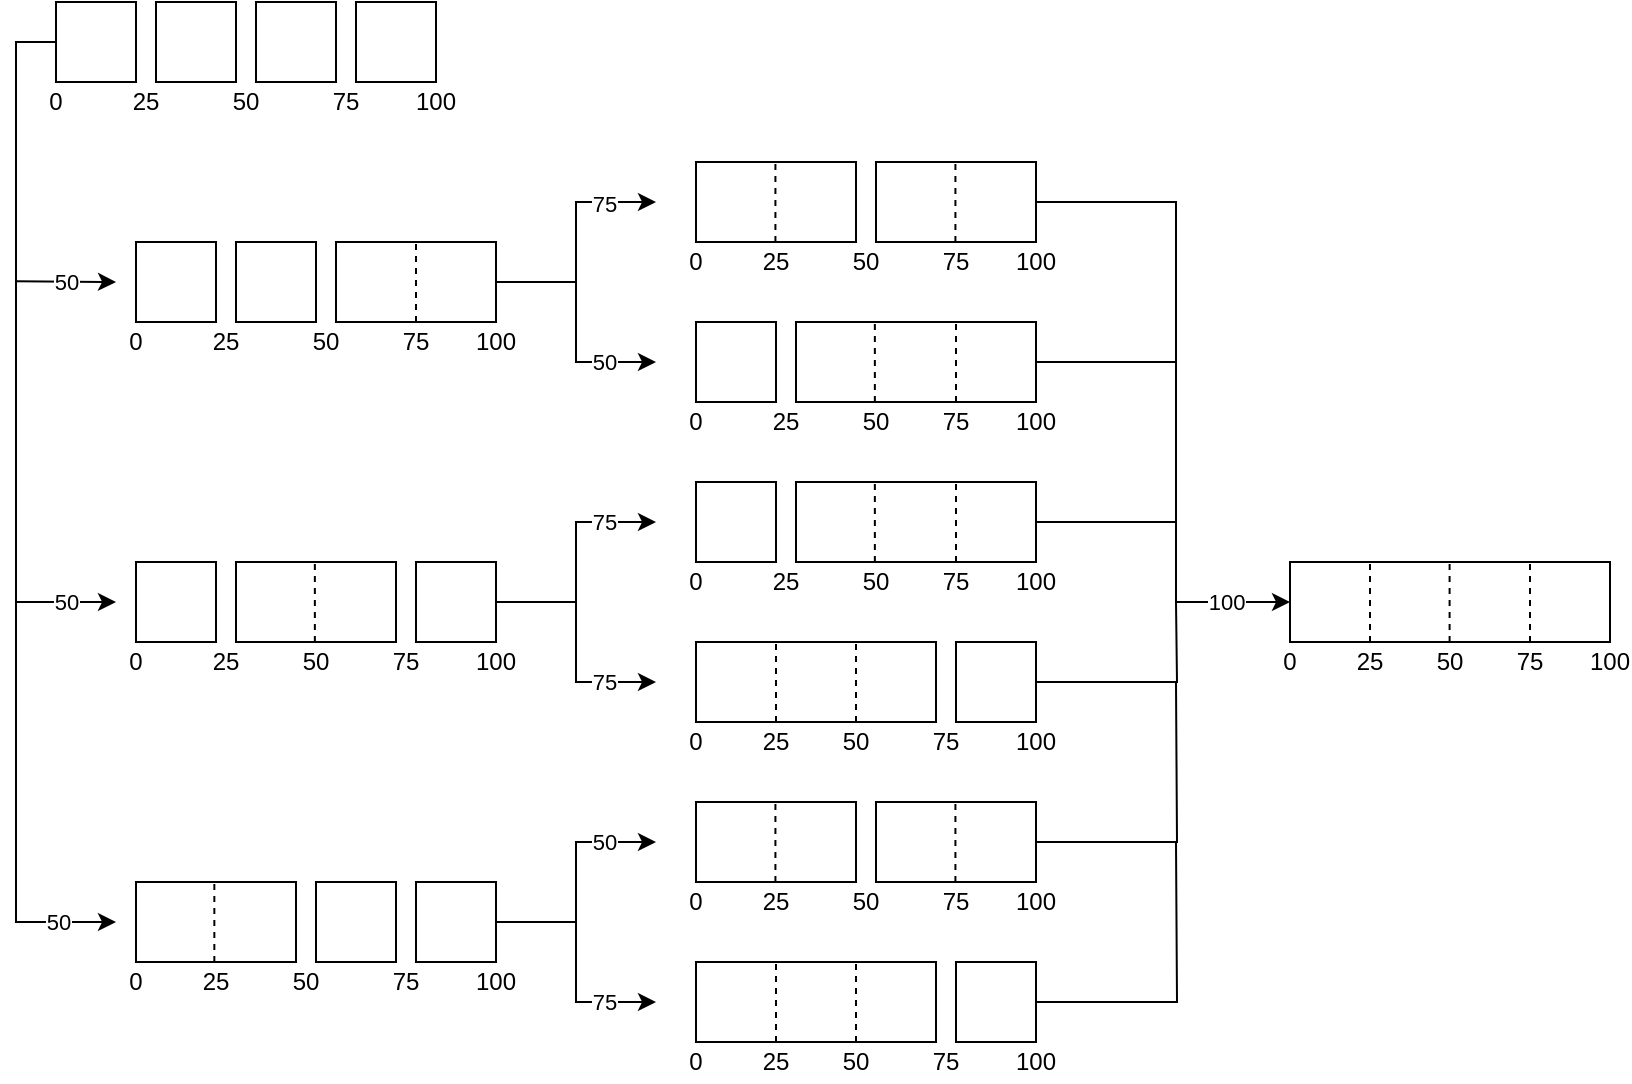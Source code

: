 <mxfile version="22.1.11" type="device">
  <diagram name="페이지-1" id="Ia2RjrC-8GxDR24fsoVm">
    <mxGraphModel dx="1105" dy="678" grid="1" gridSize="10" guides="1" tooltips="1" connect="1" arrows="1" fold="1" page="1" pageScale="1" pageWidth="827" pageHeight="1169" math="0" shadow="0">
      <root>
        <mxCell id="0" />
        <mxCell id="1" parent="0" />
        <mxCell id="JMdHC_H9hg7_npxenP9R-2" style="edgeStyle=orthogonalEdgeStyle;rounded=0;orthogonalLoop=1;jettySize=auto;html=1;" edge="1" parent="1">
          <mxGeometry relative="1" as="geometry">
            <mxPoint x="340" y="140" as="targetPoint" />
            <Array as="points">
              <mxPoint x="300" y="180" />
              <mxPoint x="300" y="140" />
            </Array>
            <mxPoint x="250" y="180" as="sourcePoint" />
          </mxGeometry>
        </mxCell>
        <mxCell id="JMdHC_H9hg7_npxenP9R-177" value="75" style="edgeLabel;html=1;align=center;verticalAlign=middle;resizable=0;points=[];" vertex="1" connectable="0" parent="JMdHC_H9hg7_npxenP9R-2">
          <mxGeometry x="0.6" y="-1" relative="1" as="geometry">
            <mxPoint as="offset" />
          </mxGeometry>
        </mxCell>
        <mxCell id="JMdHC_H9hg7_npxenP9R-3" style="edgeStyle=orthogonalEdgeStyle;rounded=0;orthogonalLoop=1;jettySize=auto;html=1;" edge="1" parent="1">
          <mxGeometry relative="1" as="geometry">
            <mxPoint x="340" y="220" as="targetPoint" />
            <Array as="points">
              <mxPoint x="300" y="180" />
              <mxPoint x="300" y="220" />
            </Array>
            <mxPoint x="250" y="180" as="sourcePoint" />
          </mxGeometry>
        </mxCell>
        <mxCell id="JMdHC_H9hg7_npxenP9R-179" value="50" style="edgeLabel;html=1;align=center;verticalAlign=middle;resizable=0;points=[];" vertex="1" connectable="0" parent="JMdHC_H9hg7_npxenP9R-3">
          <mxGeometry x="0.6" relative="1" as="geometry">
            <mxPoint as="offset" />
          </mxGeometry>
        </mxCell>
        <mxCell id="JMdHC_H9hg7_npxenP9R-44" style="edgeStyle=orthogonalEdgeStyle;rounded=0;orthogonalLoop=1;jettySize=auto;html=1;exitX=1;exitY=0.5;exitDx=0;exitDy=0;entryX=0;entryY=0.5;entryDx=0;entryDy=0;" edge="1" parent="1" source="JMdHC_H9hg7_npxenP9R-28" target="JMdHC_H9hg7_npxenP9R-10">
          <mxGeometry relative="1" as="geometry">
            <mxPoint x="700" y="310" as="targetPoint" />
            <mxPoint x="540" y="140" as="sourcePoint" />
            <Array as="points">
              <mxPoint x="600" y="140" />
              <mxPoint x="600" y="340" />
            </Array>
          </mxGeometry>
        </mxCell>
        <mxCell id="JMdHC_H9hg7_npxenP9R-180" value="100" style="edgeLabel;html=1;align=center;verticalAlign=middle;resizable=0;points=[];" vertex="1" connectable="0" parent="JMdHC_H9hg7_npxenP9R-44">
          <mxGeometry x="0.8" relative="1" as="geometry">
            <mxPoint as="offset" />
          </mxGeometry>
        </mxCell>
        <mxCell id="JMdHC_H9hg7_npxenP9R-118" style="edgeStyle=orthogonalEdgeStyle;rounded=0;orthogonalLoop=1;jettySize=auto;html=1;exitX=1;exitY=0.5;exitDx=0;exitDy=0;" edge="1" parent="1">
          <mxGeometry relative="1" as="geometry">
            <mxPoint x="340" y="300" as="targetPoint" />
            <mxPoint x="250" y="340" as="sourcePoint" />
            <Array as="points">
              <mxPoint x="300" y="340" />
              <mxPoint x="300" y="300" />
            </Array>
          </mxGeometry>
        </mxCell>
        <mxCell id="JMdHC_H9hg7_npxenP9R-188" value="75" style="edgeLabel;html=1;align=center;verticalAlign=middle;resizable=0;points=[];" vertex="1" connectable="0" parent="JMdHC_H9hg7_npxenP9R-118">
          <mxGeometry x="0.6" relative="1" as="geometry">
            <mxPoint as="offset" />
          </mxGeometry>
        </mxCell>
        <mxCell id="JMdHC_H9hg7_npxenP9R-119" style="edgeStyle=orthogonalEdgeStyle;rounded=0;orthogonalLoop=1;jettySize=auto;html=1;" edge="1" parent="1">
          <mxGeometry relative="1" as="geometry">
            <mxPoint x="340" y="380" as="targetPoint" />
            <mxPoint x="250" y="340" as="sourcePoint" />
            <Array as="points">
              <mxPoint x="300" y="340" />
              <mxPoint x="300" y="380" />
            </Array>
          </mxGeometry>
        </mxCell>
        <mxCell id="JMdHC_H9hg7_npxenP9R-189" value="75" style="edgeLabel;html=1;align=center;verticalAlign=middle;resizable=0;points=[];" vertex="1" connectable="0" parent="JMdHC_H9hg7_npxenP9R-119">
          <mxGeometry x="0.6" relative="1" as="geometry">
            <mxPoint as="offset" />
          </mxGeometry>
        </mxCell>
        <mxCell id="JMdHC_H9hg7_npxenP9R-121" style="edgeStyle=orthogonalEdgeStyle;rounded=0;orthogonalLoop=1;jettySize=auto;html=1;" edge="1" parent="1">
          <mxGeometry relative="1" as="geometry">
            <mxPoint x="340" y="540" as="targetPoint" />
            <mxPoint x="250" y="500" as="sourcePoint" />
            <Array as="points">
              <mxPoint x="300" y="500" />
              <mxPoint x="300" y="540" />
            </Array>
          </mxGeometry>
        </mxCell>
        <mxCell id="JMdHC_H9hg7_npxenP9R-191" value="75" style="edgeLabel;html=1;align=center;verticalAlign=middle;resizable=0;points=[];" vertex="1" connectable="0" parent="JMdHC_H9hg7_npxenP9R-121">
          <mxGeometry x="0.6" relative="1" as="geometry">
            <mxPoint as="offset" />
          </mxGeometry>
        </mxCell>
        <mxCell id="JMdHC_H9hg7_npxenP9R-122" style="edgeStyle=orthogonalEdgeStyle;rounded=0;orthogonalLoop=1;jettySize=auto;html=1;exitX=1;exitY=0.5;exitDx=0;exitDy=0;" edge="1" parent="1">
          <mxGeometry relative="1" as="geometry">
            <mxPoint x="340" y="460" as="targetPoint" />
            <mxPoint x="250" y="500" as="sourcePoint" />
            <Array as="points">
              <mxPoint x="300" y="500" />
              <mxPoint x="300" y="460" />
            </Array>
          </mxGeometry>
        </mxCell>
        <mxCell id="JMdHC_H9hg7_npxenP9R-190" value="50" style="edgeLabel;html=1;align=center;verticalAlign=middle;resizable=0;points=[];" vertex="1" connectable="0" parent="JMdHC_H9hg7_npxenP9R-122">
          <mxGeometry x="0.6" relative="1" as="geometry">
            <mxPoint as="offset" />
          </mxGeometry>
        </mxCell>
        <mxCell id="JMdHC_H9hg7_npxenP9R-124" value="50" style="endArrow=classic;html=1;rounded=0;" edge="1" parent="1">
          <mxGeometry width="50" height="50" relative="1" as="geometry">
            <mxPoint x="20" y="340" as="sourcePoint" />
            <mxPoint x="70" y="340" as="targetPoint" />
          </mxGeometry>
        </mxCell>
        <mxCell id="JMdHC_H9hg7_npxenP9R-125" value="50" style="endArrow=classic;html=1;rounded=0;" edge="1" parent="1">
          <mxGeometry width="50" height="50" relative="1" as="geometry">
            <mxPoint x="20" y="179.6" as="sourcePoint" />
            <mxPoint x="70" y="180" as="targetPoint" />
          </mxGeometry>
        </mxCell>
        <mxCell id="JMdHC_H9hg7_npxenP9R-135" value="" style="group" vertex="1" connectable="0" parent="1">
          <mxGeometry x="350" y="200" width="190" height="60" as="geometry" />
        </mxCell>
        <mxCell id="JMdHC_H9hg7_npxenP9R-1" value="" style="rounded=0;whiteSpace=wrap;html=1;" vertex="1" parent="JMdHC_H9hg7_npxenP9R-135">
          <mxGeometry x="10" width="40" height="40" as="geometry" />
        </mxCell>
        <mxCell id="JMdHC_H9hg7_npxenP9R-181" style="edgeStyle=orthogonalEdgeStyle;rounded=0;orthogonalLoop=1;jettySize=auto;html=1;endArrow=none;endFill=0;" edge="1" parent="JMdHC_H9hg7_npxenP9R-135" source="JMdHC_H9hg7_npxenP9R-5">
          <mxGeometry relative="1" as="geometry">
            <mxPoint x="250" y="20" as="targetPoint" />
          </mxGeometry>
        </mxCell>
        <mxCell id="JMdHC_H9hg7_npxenP9R-5" value="" style="rounded=0;whiteSpace=wrap;html=1;" vertex="1" parent="JMdHC_H9hg7_npxenP9R-135">
          <mxGeometry x="60" width="120" height="40" as="geometry" />
        </mxCell>
        <mxCell id="JMdHC_H9hg7_npxenP9R-6" value="0" style="text;html=1;strokeColor=none;fillColor=none;align=center;verticalAlign=middle;whiteSpace=wrap;rounded=0;" vertex="1" parent="JMdHC_H9hg7_npxenP9R-135">
          <mxGeometry y="40" width="20" height="20" as="geometry" />
        </mxCell>
        <mxCell id="JMdHC_H9hg7_npxenP9R-20" value="50" style="text;html=1;strokeColor=none;fillColor=none;align=center;verticalAlign=middle;whiteSpace=wrap;rounded=0;" vertex="1" parent="JMdHC_H9hg7_npxenP9R-135">
          <mxGeometry x="90" y="40" width="20" height="20" as="geometry" />
        </mxCell>
        <mxCell id="JMdHC_H9hg7_npxenP9R-21" value="75" style="text;html=1;strokeColor=none;fillColor=none;align=center;verticalAlign=middle;whiteSpace=wrap;rounded=0;" vertex="1" parent="JMdHC_H9hg7_npxenP9R-135">
          <mxGeometry x="130" y="40" width="20" height="20" as="geometry" />
        </mxCell>
        <mxCell id="JMdHC_H9hg7_npxenP9R-22" value="100" style="text;html=1;strokeColor=none;fillColor=none;align=center;verticalAlign=middle;whiteSpace=wrap;rounded=0;" vertex="1" parent="JMdHC_H9hg7_npxenP9R-135">
          <mxGeometry x="170" y="40" width="20" height="20" as="geometry" />
        </mxCell>
        <mxCell id="JMdHC_H9hg7_npxenP9R-23" value="" style="endArrow=none;dashed=1;html=1;rounded=0;exitX=0.25;exitY=1;exitDx=0;exitDy=0;entryX=0.25;entryY=0;entryDx=0;entryDy=0;" edge="1" parent="JMdHC_H9hg7_npxenP9R-135">
          <mxGeometry width="50" height="50" relative="1" as="geometry">
            <mxPoint x="99.43" y="40" as="sourcePoint" />
            <mxPoint x="99.43" as="targetPoint" />
          </mxGeometry>
        </mxCell>
        <mxCell id="JMdHC_H9hg7_npxenP9R-24" value="" style="endArrow=none;dashed=1;html=1;rounded=0;exitX=0.25;exitY=1;exitDx=0;exitDy=0;entryX=0.25;entryY=0;entryDx=0;entryDy=0;" edge="1" parent="JMdHC_H9hg7_npxenP9R-135">
          <mxGeometry width="50" height="50" relative="1" as="geometry">
            <mxPoint x="140" y="40" as="sourcePoint" />
            <mxPoint x="140" as="targetPoint" />
          </mxGeometry>
        </mxCell>
        <mxCell id="JMdHC_H9hg7_npxenP9R-31" value="25" style="text;html=1;strokeColor=none;fillColor=none;align=center;verticalAlign=middle;whiteSpace=wrap;rounded=0;" vertex="1" parent="JMdHC_H9hg7_npxenP9R-135">
          <mxGeometry x="40" y="40" width="30" height="20" as="geometry" />
        </mxCell>
        <mxCell id="JMdHC_H9hg7_npxenP9R-136" value="" style="group" vertex="1" connectable="0" parent="1">
          <mxGeometry x="350" y="120" width="190" height="60" as="geometry" />
        </mxCell>
        <mxCell id="JMdHC_H9hg7_npxenP9R-19" value="25" style="text;html=1;strokeColor=none;fillColor=none;align=center;verticalAlign=middle;whiteSpace=wrap;rounded=0;" vertex="1" parent="JMdHC_H9hg7_npxenP9R-136">
          <mxGeometry x="40" y="40" width="20" height="20" as="geometry" />
        </mxCell>
        <mxCell id="JMdHC_H9hg7_npxenP9R-25" value="" style="rounded=0;whiteSpace=wrap;html=1;" vertex="1" parent="JMdHC_H9hg7_npxenP9R-136">
          <mxGeometry x="10" width="80" height="40" as="geometry" />
        </mxCell>
        <mxCell id="JMdHC_H9hg7_npxenP9R-26" value="0" style="text;html=1;strokeColor=none;fillColor=none;align=center;verticalAlign=middle;whiteSpace=wrap;rounded=0;" vertex="1" parent="JMdHC_H9hg7_npxenP9R-136">
          <mxGeometry y="40" width="20" height="20" as="geometry" />
        </mxCell>
        <mxCell id="JMdHC_H9hg7_npxenP9R-27" value="50" style="text;html=1;strokeColor=none;fillColor=none;align=center;verticalAlign=middle;whiteSpace=wrap;rounded=0;" vertex="1" parent="JMdHC_H9hg7_npxenP9R-136">
          <mxGeometry x="80" y="40" width="30" height="20" as="geometry" />
        </mxCell>
        <mxCell id="JMdHC_H9hg7_npxenP9R-28" value="" style="rounded=0;whiteSpace=wrap;html=1;" vertex="1" parent="JMdHC_H9hg7_npxenP9R-136">
          <mxGeometry x="100" width="80" height="40" as="geometry" />
        </mxCell>
        <mxCell id="JMdHC_H9hg7_npxenP9R-29" value="75" style="text;html=1;strokeColor=none;fillColor=none;align=center;verticalAlign=middle;whiteSpace=wrap;rounded=0;" vertex="1" parent="JMdHC_H9hg7_npxenP9R-136">
          <mxGeometry x="130" y="40" width="20" height="20" as="geometry" />
        </mxCell>
        <mxCell id="JMdHC_H9hg7_npxenP9R-30" value="100" style="text;html=1;strokeColor=none;fillColor=none;align=center;verticalAlign=middle;whiteSpace=wrap;rounded=0;" vertex="1" parent="JMdHC_H9hg7_npxenP9R-136">
          <mxGeometry x="170" y="40" width="20" height="20" as="geometry" />
        </mxCell>
        <mxCell id="JMdHC_H9hg7_npxenP9R-40" value="" style="endArrow=none;dashed=1;html=1;rounded=0;exitX=0.25;exitY=1;exitDx=0;exitDy=0;entryX=0.25;entryY=0;entryDx=0;entryDy=0;" edge="1" parent="JMdHC_H9hg7_npxenP9R-136">
          <mxGeometry width="50" height="50" relative="1" as="geometry">
            <mxPoint x="49.71" y="40" as="sourcePoint" />
            <mxPoint x="49.71" as="targetPoint" />
          </mxGeometry>
        </mxCell>
        <mxCell id="JMdHC_H9hg7_npxenP9R-41" value="" style="endArrow=none;dashed=1;html=1;rounded=0;exitX=0.25;exitY=1;exitDx=0;exitDy=0;entryX=0.25;entryY=0;entryDx=0;entryDy=0;" edge="1" parent="JMdHC_H9hg7_npxenP9R-136">
          <mxGeometry width="50" height="50" relative="1" as="geometry">
            <mxPoint x="139.71" y="40" as="sourcePoint" />
            <mxPoint x="139.71" as="targetPoint" />
          </mxGeometry>
        </mxCell>
        <mxCell id="JMdHC_H9hg7_npxenP9R-137" value="" style="group" vertex="1" connectable="0" parent="1">
          <mxGeometry x="350" y="520" width="190" height="60" as="geometry" />
        </mxCell>
        <mxCell id="JMdHC_H9hg7_npxenP9R-32" value="" style="rounded=0;whiteSpace=wrap;html=1;" vertex="1" parent="JMdHC_H9hg7_npxenP9R-137">
          <mxGeometry x="10" width="120" height="40" as="geometry" />
        </mxCell>
        <mxCell id="JMdHC_H9hg7_npxenP9R-185" style="edgeStyle=orthogonalEdgeStyle;rounded=0;orthogonalLoop=1;jettySize=auto;html=1;endArrow=none;endFill=0;" edge="1" parent="JMdHC_H9hg7_npxenP9R-137" source="JMdHC_H9hg7_npxenP9R-33">
          <mxGeometry relative="1" as="geometry">
            <mxPoint x="250" y="-60" as="targetPoint" />
          </mxGeometry>
        </mxCell>
        <mxCell id="JMdHC_H9hg7_npxenP9R-33" value="" style="rounded=0;whiteSpace=wrap;html=1;" vertex="1" parent="JMdHC_H9hg7_npxenP9R-137">
          <mxGeometry x="140" width="40" height="40" as="geometry" />
        </mxCell>
        <mxCell id="JMdHC_H9hg7_npxenP9R-34" value="0" style="text;html=1;strokeColor=none;fillColor=none;align=center;verticalAlign=middle;whiteSpace=wrap;rounded=0;" vertex="1" parent="JMdHC_H9hg7_npxenP9R-137">
          <mxGeometry y="40" width="20" height="20" as="geometry" />
        </mxCell>
        <mxCell id="JMdHC_H9hg7_npxenP9R-35" value="50" style="text;html=1;strokeColor=none;fillColor=none;align=center;verticalAlign=middle;whiteSpace=wrap;rounded=0;" vertex="1" parent="JMdHC_H9hg7_npxenP9R-137">
          <mxGeometry x="80" y="40" width="20" height="20" as="geometry" />
        </mxCell>
        <mxCell id="JMdHC_H9hg7_npxenP9R-36" value="75" style="text;html=1;strokeColor=none;fillColor=none;align=center;verticalAlign=middle;whiteSpace=wrap;rounded=0;" vertex="1" parent="JMdHC_H9hg7_npxenP9R-137">
          <mxGeometry x="120" y="40" width="30" height="20" as="geometry" />
        </mxCell>
        <mxCell id="JMdHC_H9hg7_npxenP9R-37" value="100" style="text;html=1;strokeColor=none;fillColor=none;align=center;verticalAlign=middle;whiteSpace=wrap;rounded=0;" vertex="1" parent="JMdHC_H9hg7_npxenP9R-137">
          <mxGeometry x="170" y="40" width="20" height="20" as="geometry" />
        </mxCell>
        <mxCell id="JMdHC_H9hg7_npxenP9R-38" value="" style="endArrow=none;dashed=1;html=1;rounded=0;exitX=0.25;exitY=1;exitDx=0;exitDy=0;entryX=0.25;entryY=0;entryDx=0;entryDy=0;" edge="1" parent="JMdHC_H9hg7_npxenP9R-137">
          <mxGeometry width="50" height="50" relative="1" as="geometry">
            <mxPoint x="50" y="40" as="sourcePoint" />
            <mxPoint x="50" as="targetPoint" />
          </mxGeometry>
        </mxCell>
        <mxCell id="JMdHC_H9hg7_npxenP9R-39" value="25" style="text;html=1;strokeColor=none;fillColor=none;align=center;verticalAlign=middle;whiteSpace=wrap;rounded=0;" vertex="1" parent="JMdHC_H9hg7_npxenP9R-137">
          <mxGeometry x="40" y="40" width="20" height="20" as="geometry" />
        </mxCell>
        <mxCell id="JMdHC_H9hg7_npxenP9R-42" value="" style="endArrow=none;dashed=1;html=1;rounded=0;exitX=0.25;exitY=1;exitDx=0;exitDy=0;entryX=0.25;entryY=0;entryDx=0;entryDy=0;" edge="1" parent="JMdHC_H9hg7_npxenP9R-137">
          <mxGeometry width="50" height="50" relative="1" as="geometry">
            <mxPoint x="90" y="40" as="sourcePoint" />
            <mxPoint x="90" as="targetPoint" />
          </mxGeometry>
        </mxCell>
        <mxCell id="JMdHC_H9hg7_npxenP9R-138" value="" style="group" vertex="1" connectable="0" parent="1">
          <mxGeometry x="30" y="40" width="210" height="60" as="geometry" />
        </mxCell>
        <mxCell id="JMdHC_H9hg7_npxenP9R-126" value="" style="rounded=0;whiteSpace=wrap;html=1;" vertex="1" parent="JMdHC_H9hg7_npxenP9R-138">
          <mxGeometry x="10" width="40" height="40" as="geometry" />
        </mxCell>
        <mxCell id="JMdHC_H9hg7_npxenP9R-127" value="" style="rounded=0;whiteSpace=wrap;html=1;" vertex="1" parent="JMdHC_H9hg7_npxenP9R-138">
          <mxGeometry x="60" width="40" height="40" as="geometry" />
        </mxCell>
        <mxCell id="JMdHC_H9hg7_npxenP9R-128" value="" style="rounded=0;whiteSpace=wrap;html=1;" vertex="1" parent="JMdHC_H9hg7_npxenP9R-138">
          <mxGeometry x="160" width="40" height="40" as="geometry" />
        </mxCell>
        <mxCell id="JMdHC_H9hg7_npxenP9R-129" value="" style="rounded=0;whiteSpace=wrap;html=1;" vertex="1" parent="JMdHC_H9hg7_npxenP9R-138">
          <mxGeometry x="110" width="40" height="40" as="geometry" />
        </mxCell>
        <mxCell id="JMdHC_H9hg7_npxenP9R-130" value="0" style="text;html=1;strokeColor=none;fillColor=none;align=center;verticalAlign=middle;whiteSpace=wrap;rounded=0;" vertex="1" parent="JMdHC_H9hg7_npxenP9R-138">
          <mxGeometry y="40" width="20" height="20" as="geometry" />
        </mxCell>
        <mxCell id="JMdHC_H9hg7_npxenP9R-131" value="100" style="text;html=1;strokeColor=none;fillColor=none;align=center;verticalAlign=middle;whiteSpace=wrap;rounded=0;" vertex="1" parent="JMdHC_H9hg7_npxenP9R-138">
          <mxGeometry x="190" y="40" width="20" height="20" as="geometry" />
        </mxCell>
        <mxCell id="JMdHC_H9hg7_npxenP9R-132" value="75" style="text;html=1;strokeColor=none;fillColor=none;align=center;verticalAlign=middle;whiteSpace=wrap;rounded=0;" vertex="1" parent="JMdHC_H9hg7_npxenP9R-138">
          <mxGeometry x="140" y="40" width="30" height="20" as="geometry" />
        </mxCell>
        <mxCell id="JMdHC_H9hg7_npxenP9R-133" value="25" style="text;html=1;strokeColor=none;fillColor=none;align=center;verticalAlign=middle;whiteSpace=wrap;rounded=0;" vertex="1" parent="JMdHC_H9hg7_npxenP9R-138">
          <mxGeometry x="40" y="40" width="30" height="20" as="geometry" />
        </mxCell>
        <mxCell id="JMdHC_H9hg7_npxenP9R-134" value="50" style="text;html=1;strokeColor=none;fillColor=none;align=center;verticalAlign=middle;whiteSpace=wrap;rounded=0;" vertex="1" parent="JMdHC_H9hg7_npxenP9R-138">
          <mxGeometry x="90" y="40" width="30" height="20" as="geometry" />
        </mxCell>
        <mxCell id="JMdHC_H9hg7_npxenP9R-8" style="edgeStyle=orthogonalEdgeStyle;rounded=0;orthogonalLoop=1;jettySize=auto;html=1;exitX=0;exitY=0.5;exitDx=0;exitDy=0;" edge="1" parent="1" source="JMdHC_H9hg7_npxenP9R-126">
          <mxGeometry relative="1" as="geometry">
            <mxPoint x="70" y="500" as="targetPoint" />
            <Array as="points">
              <mxPoint x="20" y="60" />
              <mxPoint x="20" y="500" />
            </Array>
            <mxPoint x="10" y="30" as="sourcePoint" />
          </mxGeometry>
        </mxCell>
        <mxCell id="JMdHC_H9hg7_npxenP9R-9" value="50" style="edgeLabel;html=1;align=center;verticalAlign=middle;resizable=0;points=[];" vertex="1" connectable="0" parent="JMdHC_H9hg7_npxenP9R-8">
          <mxGeometry x="0.884" relative="1" as="geometry">
            <mxPoint as="offset" />
          </mxGeometry>
        </mxCell>
        <mxCell id="JMdHC_H9hg7_npxenP9R-139" value="" style="group" vertex="1" connectable="0" parent="1">
          <mxGeometry x="647" y="320" width="180" height="60" as="geometry" />
        </mxCell>
        <mxCell id="JMdHC_H9hg7_npxenP9R-10" value="" style="rounded=0;whiteSpace=wrap;html=1;container=0;" vertex="1" parent="JMdHC_H9hg7_npxenP9R-139">
          <mxGeometry x="10" width="160" height="40" as="geometry" />
        </mxCell>
        <mxCell id="JMdHC_H9hg7_npxenP9R-12" value="" style="endArrow=none;dashed=1;html=1;rounded=0;entryX=0.25;entryY=0;entryDx=0;entryDy=0;exitX=0.25;exitY=1;exitDx=0;exitDy=0;" edge="1" parent="JMdHC_H9hg7_npxenP9R-139">
          <mxGeometry width="50" height="50" relative="1" as="geometry">
            <mxPoint x="89.8" y="40" as="sourcePoint" />
            <mxPoint x="89.8" as="targetPoint" />
          </mxGeometry>
        </mxCell>
        <mxCell id="JMdHC_H9hg7_npxenP9R-13" value="" style="endArrow=none;dashed=1;html=1;rounded=0;entryX=0.25;entryY=0;entryDx=0;entryDy=0;exitX=0.25;exitY=1;exitDx=0;exitDy=0;" edge="1" parent="JMdHC_H9hg7_npxenP9R-139">
          <mxGeometry width="50" height="50" relative="1" as="geometry">
            <mxPoint x="130" y="40" as="sourcePoint" />
            <mxPoint x="130" as="targetPoint" />
          </mxGeometry>
        </mxCell>
        <mxCell id="JMdHC_H9hg7_npxenP9R-14" value="0" style="text;html=1;strokeColor=none;fillColor=none;align=center;verticalAlign=middle;whiteSpace=wrap;rounded=0;container=0;" vertex="1" parent="JMdHC_H9hg7_npxenP9R-139">
          <mxGeometry y="40" width="20" height="20" as="geometry" />
        </mxCell>
        <mxCell id="JMdHC_H9hg7_npxenP9R-15" value="25" style="text;html=1;strokeColor=none;fillColor=none;align=center;verticalAlign=middle;whiteSpace=wrap;rounded=0;container=0;" vertex="1" parent="JMdHC_H9hg7_npxenP9R-139">
          <mxGeometry x="40" y="40" width="20" height="20" as="geometry" />
        </mxCell>
        <mxCell id="JMdHC_H9hg7_npxenP9R-16" value="50" style="text;html=1;strokeColor=none;fillColor=none;align=center;verticalAlign=middle;whiteSpace=wrap;rounded=0;container=0;" vertex="1" parent="JMdHC_H9hg7_npxenP9R-139">
          <mxGeometry x="80" y="40" width="20" height="20" as="geometry" />
        </mxCell>
        <mxCell id="JMdHC_H9hg7_npxenP9R-17" value="75" style="text;html=1;strokeColor=none;fillColor=none;align=center;verticalAlign=middle;whiteSpace=wrap;rounded=0;container=0;" vertex="1" parent="JMdHC_H9hg7_npxenP9R-139">
          <mxGeometry x="120" y="40" width="20" height="20" as="geometry" />
        </mxCell>
        <mxCell id="JMdHC_H9hg7_npxenP9R-18" value="100" style="text;html=1;strokeColor=none;fillColor=none;align=center;verticalAlign=middle;whiteSpace=wrap;rounded=0;container=0;" vertex="1" parent="JMdHC_H9hg7_npxenP9R-139">
          <mxGeometry x="160" y="40" width="20" height="20" as="geometry" />
        </mxCell>
        <mxCell id="JMdHC_H9hg7_npxenP9R-11" value="" style="endArrow=none;dashed=1;html=1;rounded=0;entryX=0.25;entryY=0;entryDx=0;entryDy=0;exitX=0.25;exitY=1;exitDx=0;exitDy=0;" edge="1" parent="JMdHC_H9hg7_npxenP9R-139" source="JMdHC_H9hg7_npxenP9R-10" target="JMdHC_H9hg7_npxenP9R-10">
          <mxGeometry width="50" height="50" relative="1" as="geometry">
            <mxPoint x="360" y="230" as="sourcePoint" />
            <mxPoint x="410" y="180" as="targetPoint" />
          </mxGeometry>
        </mxCell>
        <mxCell id="JMdHC_H9hg7_npxenP9R-141" value="" style="group" vertex="1" connectable="0" parent="1">
          <mxGeometry x="70" y="160" width="200" height="60" as="geometry" />
        </mxCell>
        <mxCell id="JMdHC_H9hg7_npxenP9R-43" value="" style="rounded=0;whiteSpace=wrap;html=1;" vertex="1" parent="JMdHC_H9hg7_npxenP9R-141">
          <mxGeometry x="10" width="40" height="40" as="geometry" />
        </mxCell>
        <mxCell id="JMdHC_H9hg7_npxenP9R-46" value="" style="rounded=0;whiteSpace=wrap;html=1;" vertex="1" parent="JMdHC_H9hg7_npxenP9R-141">
          <mxGeometry x="110" width="80" height="40" as="geometry" />
        </mxCell>
        <mxCell id="JMdHC_H9hg7_npxenP9R-47" value="0" style="text;html=1;strokeColor=none;fillColor=none;align=center;verticalAlign=middle;whiteSpace=wrap;rounded=0;" vertex="1" parent="JMdHC_H9hg7_npxenP9R-141">
          <mxGeometry y="40" width="20" height="20" as="geometry" />
        </mxCell>
        <mxCell id="JMdHC_H9hg7_npxenP9R-48" value="50" style="text;html=1;strokeColor=none;fillColor=none;align=center;verticalAlign=middle;whiteSpace=wrap;rounded=0;" vertex="1" parent="JMdHC_H9hg7_npxenP9R-141">
          <mxGeometry x="90" y="40" width="30" height="20" as="geometry" />
        </mxCell>
        <mxCell id="JMdHC_H9hg7_npxenP9R-49" value="75" style="text;html=1;strokeColor=none;fillColor=none;align=center;verticalAlign=middle;whiteSpace=wrap;rounded=0;" vertex="1" parent="JMdHC_H9hg7_npxenP9R-141">
          <mxGeometry x="140" y="40" width="20" height="20" as="geometry" />
        </mxCell>
        <mxCell id="JMdHC_H9hg7_npxenP9R-50" value="100" style="text;html=1;strokeColor=none;fillColor=none;align=center;verticalAlign=middle;whiteSpace=wrap;rounded=0;" vertex="1" parent="JMdHC_H9hg7_npxenP9R-141">
          <mxGeometry x="180" y="40" width="20" height="20" as="geometry" />
        </mxCell>
        <mxCell id="JMdHC_H9hg7_npxenP9R-51" value="" style="endArrow=none;dashed=1;html=1;rounded=0;exitX=0.25;exitY=1;exitDx=0;exitDy=0;entryX=0.25;entryY=0;entryDx=0;entryDy=0;" edge="1" parent="JMdHC_H9hg7_npxenP9R-141">
          <mxGeometry width="50" height="50" relative="1" as="geometry">
            <mxPoint x="150" y="40" as="sourcePoint" />
            <mxPoint x="150" as="targetPoint" />
          </mxGeometry>
        </mxCell>
        <mxCell id="JMdHC_H9hg7_npxenP9R-52" value="25" style="text;html=1;strokeColor=none;fillColor=none;align=center;verticalAlign=middle;whiteSpace=wrap;rounded=0;" vertex="1" parent="JMdHC_H9hg7_npxenP9R-141">
          <mxGeometry x="40" y="40" width="30" height="20" as="geometry" />
        </mxCell>
        <mxCell id="JMdHC_H9hg7_npxenP9R-61" value="" style="rounded=0;whiteSpace=wrap;html=1;" vertex="1" parent="JMdHC_H9hg7_npxenP9R-141">
          <mxGeometry x="60" width="40" height="40" as="geometry" />
        </mxCell>
        <mxCell id="JMdHC_H9hg7_npxenP9R-142" value="" style="group" vertex="1" connectable="0" parent="1">
          <mxGeometry x="70" y="320" width="200" height="60" as="geometry" />
        </mxCell>
        <mxCell id="JMdHC_H9hg7_npxenP9R-53" value="" style="rounded=0;whiteSpace=wrap;html=1;" vertex="1" parent="JMdHC_H9hg7_npxenP9R-142">
          <mxGeometry x="10" width="40" height="40" as="geometry" />
        </mxCell>
        <mxCell id="JMdHC_H9hg7_npxenP9R-54" value="" style="rounded=0;whiteSpace=wrap;html=1;" vertex="1" parent="JMdHC_H9hg7_npxenP9R-142">
          <mxGeometry x="60" width="80" height="40" as="geometry" />
        </mxCell>
        <mxCell id="JMdHC_H9hg7_npxenP9R-55" value="0" style="text;html=1;strokeColor=none;fillColor=none;align=center;verticalAlign=middle;whiteSpace=wrap;rounded=0;" vertex="1" parent="JMdHC_H9hg7_npxenP9R-142">
          <mxGeometry y="40" width="20" height="20" as="geometry" />
        </mxCell>
        <mxCell id="JMdHC_H9hg7_npxenP9R-56" value="50" style="text;html=1;strokeColor=none;fillColor=none;align=center;verticalAlign=middle;whiteSpace=wrap;rounded=0;" vertex="1" parent="JMdHC_H9hg7_npxenP9R-142">
          <mxGeometry x="90" y="40" width="20" height="20" as="geometry" />
        </mxCell>
        <mxCell id="JMdHC_H9hg7_npxenP9R-57" value="75" style="text;html=1;strokeColor=none;fillColor=none;align=center;verticalAlign=middle;whiteSpace=wrap;rounded=0;" vertex="1" parent="JMdHC_H9hg7_npxenP9R-142">
          <mxGeometry x="130" y="40" width="30" height="20" as="geometry" />
        </mxCell>
        <mxCell id="JMdHC_H9hg7_npxenP9R-58" value="100" style="text;html=1;strokeColor=none;fillColor=none;align=center;verticalAlign=middle;whiteSpace=wrap;rounded=0;" vertex="1" parent="JMdHC_H9hg7_npxenP9R-142">
          <mxGeometry x="180" y="40" width="20" height="20" as="geometry" />
        </mxCell>
        <mxCell id="JMdHC_H9hg7_npxenP9R-59" value="" style="endArrow=none;dashed=1;html=1;rounded=0;exitX=0.25;exitY=1;exitDx=0;exitDy=0;entryX=0.25;entryY=0;entryDx=0;entryDy=0;" edge="1" parent="JMdHC_H9hg7_npxenP9R-142">
          <mxGeometry width="50" height="50" relative="1" as="geometry">
            <mxPoint x="99.43" y="40" as="sourcePoint" />
            <mxPoint x="99.43" as="targetPoint" />
          </mxGeometry>
        </mxCell>
        <mxCell id="JMdHC_H9hg7_npxenP9R-60" value="25" style="text;html=1;strokeColor=none;fillColor=none;align=center;verticalAlign=middle;whiteSpace=wrap;rounded=0;" vertex="1" parent="JMdHC_H9hg7_npxenP9R-142">
          <mxGeometry x="40" y="40" width="30" height="20" as="geometry" />
        </mxCell>
        <mxCell id="JMdHC_H9hg7_npxenP9R-64" value="" style="rounded=0;whiteSpace=wrap;html=1;" vertex="1" parent="JMdHC_H9hg7_npxenP9R-142">
          <mxGeometry x="150" width="40" height="40" as="geometry" />
        </mxCell>
        <mxCell id="JMdHC_H9hg7_npxenP9R-144" value="" style="group" vertex="1" connectable="0" parent="1">
          <mxGeometry x="70" y="480" width="200" height="60" as="geometry" />
        </mxCell>
        <mxCell id="JMdHC_H9hg7_npxenP9R-76" value="" style="rounded=0;whiteSpace=wrap;html=1;" vertex="1" parent="JMdHC_H9hg7_npxenP9R-144">
          <mxGeometry x="100" width="40" height="40" as="geometry" />
        </mxCell>
        <mxCell id="JMdHC_H9hg7_npxenP9R-77" value="" style="rounded=0;whiteSpace=wrap;html=1;" vertex="1" parent="JMdHC_H9hg7_npxenP9R-144">
          <mxGeometry x="10" width="80" height="40" as="geometry" />
        </mxCell>
        <mxCell id="JMdHC_H9hg7_npxenP9R-78" value="0" style="text;html=1;strokeColor=none;fillColor=none;align=center;verticalAlign=middle;whiteSpace=wrap;rounded=0;" vertex="1" parent="JMdHC_H9hg7_npxenP9R-144">
          <mxGeometry y="40" width="20" height="20" as="geometry" />
        </mxCell>
        <mxCell id="JMdHC_H9hg7_npxenP9R-79" value="50" style="text;html=1;strokeColor=none;fillColor=none;align=center;verticalAlign=middle;whiteSpace=wrap;rounded=0;" vertex="1" parent="JMdHC_H9hg7_npxenP9R-144">
          <mxGeometry x="80" y="40" width="30" height="20" as="geometry" />
        </mxCell>
        <mxCell id="JMdHC_H9hg7_npxenP9R-80" value="75" style="text;html=1;strokeColor=none;fillColor=none;align=center;verticalAlign=middle;whiteSpace=wrap;rounded=0;" vertex="1" parent="JMdHC_H9hg7_npxenP9R-144">
          <mxGeometry x="130" y="40" width="30" height="20" as="geometry" />
        </mxCell>
        <mxCell id="JMdHC_H9hg7_npxenP9R-81" value="100" style="text;html=1;strokeColor=none;fillColor=none;align=center;verticalAlign=middle;whiteSpace=wrap;rounded=0;" vertex="1" parent="JMdHC_H9hg7_npxenP9R-144">
          <mxGeometry x="180" y="40" width="20" height="20" as="geometry" />
        </mxCell>
        <mxCell id="JMdHC_H9hg7_npxenP9R-82" value="" style="endArrow=none;dashed=1;html=1;rounded=0;exitX=0.25;exitY=1;exitDx=0;exitDy=0;entryX=0.25;entryY=0;entryDx=0;entryDy=0;" edge="1" parent="JMdHC_H9hg7_npxenP9R-144">
          <mxGeometry width="50" height="50" relative="1" as="geometry">
            <mxPoint x="49.17" y="40" as="sourcePoint" />
            <mxPoint x="49.17" as="targetPoint" />
          </mxGeometry>
        </mxCell>
        <mxCell id="JMdHC_H9hg7_npxenP9R-83" value="25" style="text;html=1;strokeColor=none;fillColor=none;align=center;verticalAlign=middle;whiteSpace=wrap;rounded=0;" vertex="1" parent="JMdHC_H9hg7_npxenP9R-144">
          <mxGeometry x="40" y="40" width="20" height="20" as="geometry" />
        </mxCell>
        <mxCell id="JMdHC_H9hg7_npxenP9R-86" value="" style="rounded=0;whiteSpace=wrap;html=1;" vertex="1" parent="JMdHC_H9hg7_npxenP9R-144">
          <mxGeometry x="150" width="40" height="40" as="geometry" />
        </mxCell>
        <mxCell id="JMdHC_H9hg7_npxenP9R-147" value="" style="group" vertex="1" connectable="0" parent="1">
          <mxGeometry x="350" y="440" width="190" height="60" as="geometry" />
        </mxCell>
        <mxCell id="JMdHC_H9hg7_npxenP9R-148" value="25" style="text;html=1;strokeColor=none;fillColor=none;align=center;verticalAlign=middle;whiteSpace=wrap;rounded=0;" vertex="1" parent="JMdHC_H9hg7_npxenP9R-147">
          <mxGeometry x="40" y="40" width="20" height="20" as="geometry" />
        </mxCell>
        <mxCell id="JMdHC_H9hg7_npxenP9R-149" value="" style="rounded=0;whiteSpace=wrap;html=1;" vertex="1" parent="JMdHC_H9hg7_npxenP9R-147">
          <mxGeometry x="10" width="80" height="40" as="geometry" />
        </mxCell>
        <mxCell id="JMdHC_H9hg7_npxenP9R-150" value="0" style="text;html=1;strokeColor=none;fillColor=none;align=center;verticalAlign=middle;whiteSpace=wrap;rounded=0;" vertex="1" parent="JMdHC_H9hg7_npxenP9R-147">
          <mxGeometry y="40" width="20" height="20" as="geometry" />
        </mxCell>
        <mxCell id="JMdHC_H9hg7_npxenP9R-151" value="50" style="text;html=1;strokeColor=none;fillColor=none;align=center;verticalAlign=middle;whiteSpace=wrap;rounded=0;" vertex="1" parent="JMdHC_H9hg7_npxenP9R-147">
          <mxGeometry x="80" y="40" width="30" height="20" as="geometry" />
        </mxCell>
        <mxCell id="JMdHC_H9hg7_npxenP9R-184" style="edgeStyle=orthogonalEdgeStyle;rounded=0;orthogonalLoop=1;jettySize=auto;html=1;endArrow=none;endFill=0;" edge="1" parent="JMdHC_H9hg7_npxenP9R-147" source="JMdHC_H9hg7_npxenP9R-152">
          <mxGeometry relative="1" as="geometry">
            <mxPoint x="250" y="-60" as="targetPoint" />
          </mxGeometry>
        </mxCell>
        <mxCell id="JMdHC_H9hg7_npxenP9R-152" value="" style="rounded=0;whiteSpace=wrap;html=1;" vertex="1" parent="JMdHC_H9hg7_npxenP9R-147">
          <mxGeometry x="100" width="80" height="40" as="geometry" />
        </mxCell>
        <mxCell id="JMdHC_H9hg7_npxenP9R-153" value="75" style="text;html=1;strokeColor=none;fillColor=none;align=center;verticalAlign=middle;whiteSpace=wrap;rounded=0;" vertex="1" parent="JMdHC_H9hg7_npxenP9R-147">
          <mxGeometry x="130" y="40" width="20" height="20" as="geometry" />
        </mxCell>
        <mxCell id="JMdHC_H9hg7_npxenP9R-154" value="100" style="text;html=1;strokeColor=none;fillColor=none;align=center;verticalAlign=middle;whiteSpace=wrap;rounded=0;" vertex="1" parent="JMdHC_H9hg7_npxenP9R-147">
          <mxGeometry x="170" y="40" width="20" height="20" as="geometry" />
        </mxCell>
        <mxCell id="JMdHC_H9hg7_npxenP9R-155" value="" style="endArrow=none;dashed=1;html=1;rounded=0;exitX=0.25;exitY=1;exitDx=0;exitDy=0;entryX=0.25;entryY=0;entryDx=0;entryDy=0;" edge="1" parent="JMdHC_H9hg7_npxenP9R-147">
          <mxGeometry width="50" height="50" relative="1" as="geometry">
            <mxPoint x="49.71" y="40" as="sourcePoint" />
            <mxPoint x="49.71" as="targetPoint" />
          </mxGeometry>
        </mxCell>
        <mxCell id="JMdHC_H9hg7_npxenP9R-156" value="" style="endArrow=none;dashed=1;html=1;rounded=0;exitX=0.25;exitY=1;exitDx=0;exitDy=0;entryX=0.25;entryY=0;entryDx=0;entryDy=0;" edge="1" parent="JMdHC_H9hg7_npxenP9R-147">
          <mxGeometry width="50" height="50" relative="1" as="geometry">
            <mxPoint x="139.71" y="40" as="sourcePoint" />
            <mxPoint x="139.71" as="targetPoint" />
          </mxGeometry>
        </mxCell>
        <mxCell id="JMdHC_H9hg7_npxenP9R-157" value="" style="group" vertex="1" connectable="0" parent="1">
          <mxGeometry x="350" y="280" width="190" height="60" as="geometry" />
        </mxCell>
        <mxCell id="JMdHC_H9hg7_npxenP9R-158" value="" style="rounded=0;whiteSpace=wrap;html=1;" vertex="1" parent="JMdHC_H9hg7_npxenP9R-157">
          <mxGeometry x="10" width="40" height="40" as="geometry" />
        </mxCell>
        <mxCell id="JMdHC_H9hg7_npxenP9R-182" style="edgeStyle=orthogonalEdgeStyle;rounded=0;orthogonalLoop=1;jettySize=auto;html=1;endArrow=none;endFill=0;" edge="1" parent="JMdHC_H9hg7_npxenP9R-157" source="JMdHC_H9hg7_npxenP9R-159">
          <mxGeometry relative="1" as="geometry">
            <mxPoint x="250" y="20" as="targetPoint" />
          </mxGeometry>
        </mxCell>
        <mxCell id="JMdHC_H9hg7_npxenP9R-159" value="" style="rounded=0;whiteSpace=wrap;html=1;" vertex="1" parent="JMdHC_H9hg7_npxenP9R-157">
          <mxGeometry x="60" width="120" height="40" as="geometry" />
        </mxCell>
        <mxCell id="JMdHC_H9hg7_npxenP9R-160" value="0" style="text;html=1;strokeColor=none;fillColor=none;align=center;verticalAlign=middle;whiteSpace=wrap;rounded=0;" vertex="1" parent="JMdHC_H9hg7_npxenP9R-157">
          <mxGeometry y="40" width="20" height="20" as="geometry" />
        </mxCell>
        <mxCell id="JMdHC_H9hg7_npxenP9R-161" value="50" style="text;html=1;strokeColor=none;fillColor=none;align=center;verticalAlign=middle;whiteSpace=wrap;rounded=0;" vertex="1" parent="JMdHC_H9hg7_npxenP9R-157">
          <mxGeometry x="90" y="40" width="20" height="20" as="geometry" />
        </mxCell>
        <mxCell id="JMdHC_H9hg7_npxenP9R-162" value="75" style="text;html=1;strokeColor=none;fillColor=none;align=center;verticalAlign=middle;whiteSpace=wrap;rounded=0;" vertex="1" parent="JMdHC_H9hg7_npxenP9R-157">
          <mxGeometry x="130" y="40" width="20" height="20" as="geometry" />
        </mxCell>
        <mxCell id="JMdHC_H9hg7_npxenP9R-163" value="100" style="text;html=1;strokeColor=none;fillColor=none;align=center;verticalAlign=middle;whiteSpace=wrap;rounded=0;" vertex="1" parent="JMdHC_H9hg7_npxenP9R-157">
          <mxGeometry x="170" y="40" width="20" height="20" as="geometry" />
        </mxCell>
        <mxCell id="JMdHC_H9hg7_npxenP9R-164" value="" style="endArrow=none;dashed=1;html=1;rounded=0;exitX=0.25;exitY=1;exitDx=0;exitDy=0;entryX=0.25;entryY=0;entryDx=0;entryDy=0;" edge="1" parent="JMdHC_H9hg7_npxenP9R-157">
          <mxGeometry width="50" height="50" relative="1" as="geometry">
            <mxPoint x="99.43" y="40" as="sourcePoint" />
            <mxPoint x="99.43" as="targetPoint" />
          </mxGeometry>
        </mxCell>
        <mxCell id="JMdHC_H9hg7_npxenP9R-165" value="" style="endArrow=none;dashed=1;html=1;rounded=0;exitX=0.25;exitY=1;exitDx=0;exitDy=0;entryX=0.25;entryY=0;entryDx=0;entryDy=0;" edge="1" parent="JMdHC_H9hg7_npxenP9R-157">
          <mxGeometry width="50" height="50" relative="1" as="geometry">
            <mxPoint x="140" y="40" as="sourcePoint" />
            <mxPoint x="140" as="targetPoint" />
          </mxGeometry>
        </mxCell>
        <mxCell id="JMdHC_H9hg7_npxenP9R-166" value="25" style="text;html=1;strokeColor=none;fillColor=none;align=center;verticalAlign=middle;whiteSpace=wrap;rounded=0;" vertex="1" parent="JMdHC_H9hg7_npxenP9R-157">
          <mxGeometry x="40" y="40" width="30" height="20" as="geometry" />
        </mxCell>
        <mxCell id="JMdHC_H9hg7_npxenP9R-167" value="" style="group" vertex="1" connectable="0" parent="1">
          <mxGeometry x="350" y="360" width="190" height="60" as="geometry" />
        </mxCell>
        <mxCell id="JMdHC_H9hg7_npxenP9R-168" value="" style="rounded=0;whiteSpace=wrap;html=1;" vertex="1" parent="JMdHC_H9hg7_npxenP9R-167">
          <mxGeometry x="10" width="120" height="40" as="geometry" />
        </mxCell>
        <mxCell id="JMdHC_H9hg7_npxenP9R-183" style="edgeStyle=orthogonalEdgeStyle;rounded=0;orthogonalLoop=1;jettySize=auto;html=1;endArrow=none;endFill=0;" edge="1" parent="JMdHC_H9hg7_npxenP9R-167" source="JMdHC_H9hg7_npxenP9R-169">
          <mxGeometry relative="1" as="geometry">
            <mxPoint x="250" y="-20" as="targetPoint" />
          </mxGeometry>
        </mxCell>
        <mxCell id="JMdHC_H9hg7_npxenP9R-169" value="" style="rounded=0;whiteSpace=wrap;html=1;" vertex="1" parent="JMdHC_H9hg7_npxenP9R-167">
          <mxGeometry x="140" width="40" height="40" as="geometry" />
        </mxCell>
        <mxCell id="JMdHC_H9hg7_npxenP9R-170" value="0" style="text;html=1;strokeColor=none;fillColor=none;align=center;verticalAlign=middle;whiteSpace=wrap;rounded=0;" vertex="1" parent="JMdHC_H9hg7_npxenP9R-167">
          <mxGeometry y="40" width="20" height="20" as="geometry" />
        </mxCell>
        <mxCell id="JMdHC_H9hg7_npxenP9R-171" value="50" style="text;html=1;strokeColor=none;fillColor=none;align=center;verticalAlign=middle;whiteSpace=wrap;rounded=0;" vertex="1" parent="JMdHC_H9hg7_npxenP9R-167">
          <mxGeometry x="80" y="40" width="20" height="20" as="geometry" />
        </mxCell>
        <mxCell id="JMdHC_H9hg7_npxenP9R-172" value="75" style="text;html=1;strokeColor=none;fillColor=none;align=center;verticalAlign=middle;whiteSpace=wrap;rounded=0;" vertex="1" parent="JMdHC_H9hg7_npxenP9R-167">
          <mxGeometry x="120" y="40" width="30" height="20" as="geometry" />
        </mxCell>
        <mxCell id="JMdHC_H9hg7_npxenP9R-173" value="100" style="text;html=1;strokeColor=none;fillColor=none;align=center;verticalAlign=middle;whiteSpace=wrap;rounded=0;" vertex="1" parent="JMdHC_H9hg7_npxenP9R-167">
          <mxGeometry x="170" y="40" width="20" height="20" as="geometry" />
        </mxCell>
        <mxCell id="JMdHC_H9hg7_npxenP9R-174" value="" style="endArrow=none;dashed=1;html=1;rounded=0;exitX=0.25;exitY=1;exitDx=0;exitDy=0;entryX=0.25;entryY=0;entryDx=0;entryDy=0;" edge="1" parent="JMdHC_H9hg7_npxenP9R-167">
          <mxGeometry width="50" height="50" relative="1" as="geometry">
            <mxPoint x="50" y="40" as="sourcePoint" />
            <mxPoint x="50" as="targetPoint" />
          </mxGeometry>
        </mxCell>
        <mxCell id="JMdHC_H9hg7_npxenP9R-175" value="25" style="text;html=1;strokeColor=none;fillColor=none;align=center;verticalAlign=middle;whiteSpace=wrap;rounded=0;" vertex="1" parent="JMdHC_H9hg7_npxenP9R-167">
          <mxGeometry x="40" y="40" width="20" height="20" as="geometry" />
        </mxCell>
        <mxCell id="JMdHC_H9hg7_npxenP9R-176" value="" style="endArrow=none;dashed=1;html=1;rounded=0;exitX=0.25;exitY=1;exitDx=0;exitDy=0;entryX=0.25;entryY=0;entryDx=0;entryDy=0;" edge="1" parent="JMdHC_H9hg7_npxenP9R-167">
          <mxGeometry width="50" height="50" relative="1" as="geometry">
            <mxPoint x="90" y="40" as="sourcePoint" />
            <mxPoint x="90" as="targetPoint" />
          </mxGeometry>
        </mxCell>
      </root>
    </mxGraphModel>
  </diagram>
</mxfile>
